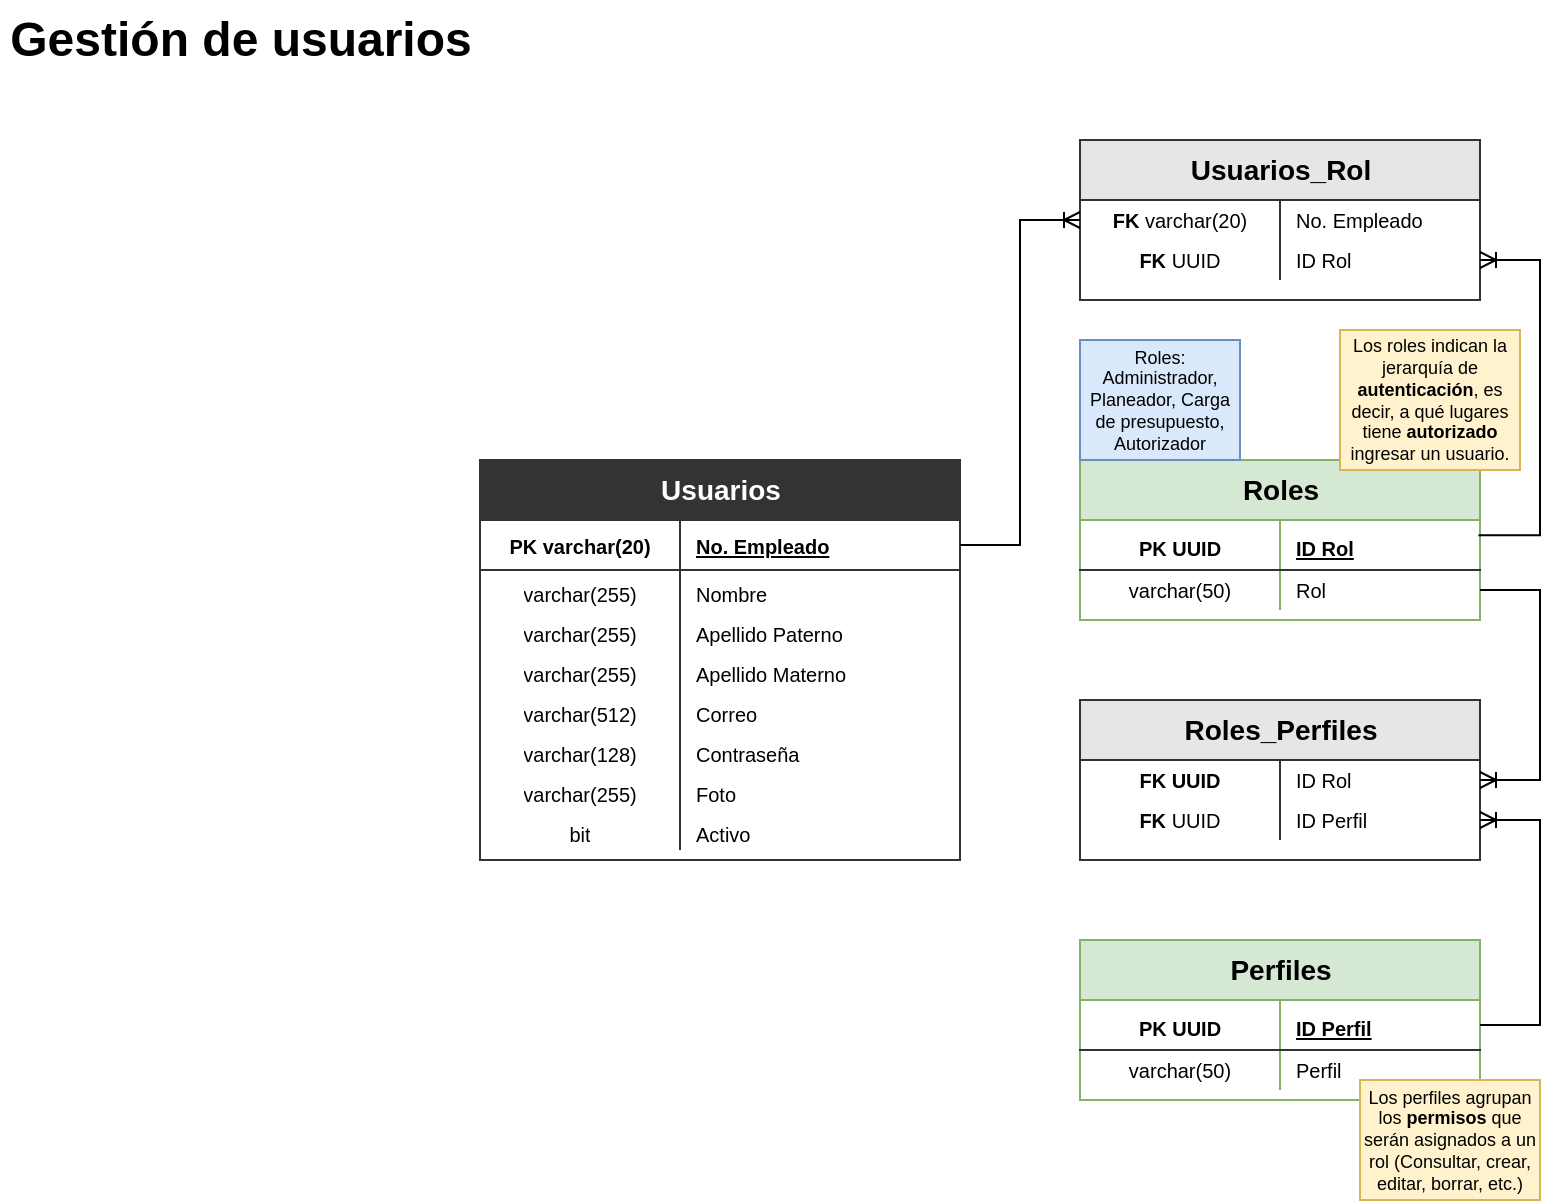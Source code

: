 <mxfile version="17.4.2" type="github">
  <diagram id="C5RBs43oDa-KdzZeNtuy" name="Gestión de usuarios">
    <mxGraphModel dx="981" dy="526" grid="1" gridSize="10" guides="1" tooltips="1" connect="1" arrows="1" fold="1" page="1" pageScale="1" pageWidth="827" pageHeight="1169" background="none" math="0" shadow="0">
      <root>
        <mxCell id="WIyWlLk6GJQsqaUBKTNV-0" />
        <mxCell id="WIyWlLk6GJQsqaUBKTNV-1" parent="WIyWlLk6GJQsqaUBKTNV-0" />
        <mxCell id="nik7G5Et6VOTFQyGORWH-28" value="Usuarios" style="shape=table;startSize=30;container=1;collapsible=1;childLayout=tableLayout;fixedRows=1;rowLines=0;fontStyle=1;align=center;resizeLast=1;labelBackgroundColor=#333333;labelBorderColor=#333333;fontSize=14;fillColor=#333333;html=1;strokeColor=#333333;fontColor=#ffffff;" parent="WIyWlLk6GJQsqaUBKTNV-1" vertex="1">
          <mxGeometry x="280" y="240" width="240" height="200" as="geometry">
            <mxRectangle x="296" y="240" width="90" height="30" as="alternateBounds" />
          </mxGeometry>
        </mxCell>
        <mxCell id="nik7G5Et6VOTFQyGORWH-217" value="" style="shape=tableRow;horizontal=0;startSize=0;swimlaneHead=0;swimlaneBody=0;fillColor=none;collapsible=0;dropTarget=0;points=[[0,0.5],[1,0.5]];portConstraint=eastwest;top=0;left=0;right=0;bottom=1;labelBackgroundColor=none;labelBorderColor=none;fontSize=12;fontColor=#000000;strokeColor=#333333;html=1;" parent="nik7G5Et6VOTFQyGORWH-28" vertex="1">
          <mxGeometry y="30" width="240" height="25" as="geometry" />
        </mxCell>
        <mxCell id="nik7G5Et6VOTFQyGORWH-218" value="&lt;font style=&quot;font-size: 10px&quot;&gt;PK varchar(20)&lt;/font&gt;" style="shape=partialRectangle;connectable=0;fillColor=none;top=0;left=0;bottom=0;right=0;fontStyle=1;overflow=hidden;labelBackgroundColor=none;labelBorderColor=none;fontSize=12;fontColor=#000000;strokeColor=#333333;html=1;" parent="nik7G5Et6VOTFQyGORWH-217" vertex="1">
          <mxGeometry width="100" height="25" as="geometry">
            <mxRectangle width="100" height="25" as="alternateBounds" />
          </mxGeometry>
        </mxCell>
        <mxCell id="nik7G5Et6VOTFQyGORWH-219" value="&lt;font style=&quot;font-size: 10px&quot;&gt;No. Empleado&lt;/font&gt;" style="shape=partialRectangle;connectable=0;fillColor=none;top=0;left=0;bottom=0;right=0;align=left;spacingLeft=6;fontStyle=5;overflow=hidden;labelBackgroundColor=none;labelBorderColor=none;fontSize=12;fontColor=#000000;strokeColor=#333333;html=1;" parent="nik7G5Et6VOTFQyGORWH-217" vertex="1">
          <mxGeometry x="100" width="140" height="25" as="geometry">
            <mxRectangle width="140" height="25" as="alternateBounds" />
          </mxGeometry>
        </mxCell>
        <mxCell id="nik7G5Et6VOTFQyGORWH-35" value="" style="shape=tableRow;horizontal=0;startSize=0;swimlaneHead=0;swimlaneBody=0;fillColor=none;collapsible=0;dropTarget=0;points=[[0,0.5],[1,0.5]];portConstraint=eastwest;top=0;left=0;right=0;bottom=0;labelBackgroundColor=#FFFFFF;labelBorderColor=none;fontSize=14;fontColor=#000000;html=1;" parent="nik7G5Et6VOTFQyGORWH-28" vertex="1">
          <mxGeometry y="55" width="240" height="20" as="geometry" />
        </mxCell>
        <mxCell id="nik7G5Et6VOTFQyGORWH-36" value="&lt;font style=&quot;font-size: 10px&quot;&gt;varchar(255)&lt;/font&gt;" style="shape=partialRectangle;connectable=0;fillColor=none;top=0;left=0;bottom=0;right=0;editable=1;overflow=hidden;labelBackgroundColor=#FFFFFF;labelBorderColor=none;fontSize=14;fontColor=#000000;html=1;" parent="nik7G5Et6VOTFQyGORWH-35" vertex="1">
          <mxGeometry width="100" height="20" as="geometry">
            <mxRectangle width="100" height="20" as="alternateBounds" />
          </mxGeometry>
        </mxCell>
        <mxCell id="nik7G5Et6VOTFQyGORWH-37" value="&lt;font style=&quot;font-size: 10px&quot;&gt;Nombre&lt;/font&gt;" style="shape=partialRectangle;connectable=0;fillColor=none;top=0;left=0;bottom=0;right=0;align=left;spacingLeft=6;overflow=hidden;labelBackgroundColor=#FFFFFF;labelBorderColor=none;fontSize=14;fontColor=#000000;html=1;" parent="nik7G5Et6VOTFQyGORWH-35" vertex="1">
          <mxGeometry x="100" width="140" height="20" as="geometry">
            <mxRectangle width="140" height="20" as="alternateBounds" />
          </mxGeometry>
        </mxCell>
        <mxCell id="nik7G5Et6VOTFQyGORWH-38" value="" style="shape=tableRow;horizontal=0;startSize=0;swimlaneHead=0;swimlaneBody=0;fillColor=none;collapsible=0;dropTarget=0;points=[[0,0.5],[1,0.5]];portConstraint=eastwest;top=0;left=0;right=0;bottom=0;labelBackgroundColor=#FFFFFF;labelBorderColor=none;fontSize=14;fontColor=#000000;html=1;" parent="nik7G5Et6VOTFQyGORWH-28" vertex="1">
          <mxGeometry y="75" width="240" height="20" as="geometry" />
        </mxCell>
        <mxCell id="nik7G5Et6VOTFQyGORWH-39" value="&lt;font style=&quot;font-size: 10px&quot;&gt;varchar(255)&lt;/font&gt;" style="shape=partialRectangle;connectable=0;fillColor=none;top=0;left=0;bottom=0;right=0;editable=1;overflow=hidden;labelBackgroundColor=#FFFFFF;labelBorderColor=none;fontSize=14;fontColor=#000000;html=1;" parent="nik7G5Et6VOTFQyGORWH-38" vertex="1">
          <mxGeometry width="100" height="20" as="geometry">
            <mxRectangle width="100" height="20" as="alternateBounds" />
          </mxGeometry>
        </mxCell>
        <mxCell id="nik7G5Et6VOTFQyGORWH-40" value="&lt;font style=&quot;font-size: 10px&quot;&gt;Apellido Paterno&lt;/font&gt;" style="shape=partialRectangle;connectable=0;fillColor=none;top=0;left=0;bottom=0;right=0;align=left;spacingLeft=6;overflow=hidden;labelBackgroundColor=#FFFFFF;labelBorderColor=none;fontSize=14;fontColor=#000000;html=1;" parent="nik7G5Et6VOTFQyGORWH-38" vertex="1">
          <mxGeometry x="100" width="140" height="20" as="geometry">
            <mxRectangle width="140" height="20" as="alternateBounds" />
          </mxGeometry>
        </mxCell>
        <mxCell id="nik7G5Et6VOTFQyGORWH-85" value="" style="shape=tableRow;horizontal=0;startSize=0;swimlaneHead=0;swimlaneBody=0;fillColor=none;collapsible=0;dropTarget=0;points=[[0,0.5],[1,0.5]];portConstraint=eastwest;top=0;left=0;right=0;bottom=0;labelBackgroundColor=#FFFFFF;labelBorderColor=none;fontSize=14;fontColor=#000000;html=1;" parent="nik7G5Et6VOTFQyGORWH-28" vertex="1">
          <mxGeometry y="95" width="240" height="20" as="geometry" />
        </mxCell>
        <mxCell id="nik7G5Et6VOTFQyGORWH-86" value="&lt;font style=&quot;font-size: 10px&quot;&gt;varchar(255)&lt;/font&gt;" style="shape=partialRectangle;connectable=0;fillColor=none;top=0;left=0;bottom=0;right=0;editable=1;overflow=hidden;labelBackgroundColor=#FFFFFF;labelBorderColor=none;fontSize=14;fontColor=#000000;html=1;" parent="nik7G5Et6VOTFQyGORWH-85" vertex="1">
          <mxGeometry width="100" height="20" as="geometry">
            <mxRectangle width="100" height="20" as="alternateBounds" />
          </mxGeometry>
        </mxCell>
        <mxCell id="nik7G5Et6VOTFQyGORWH-87" value="&lt;font style=&quot;font-size: 10px&quot;&gt;Apellido Materno&lt;/font&gt;" style="shape=partialRectangle;connectable=0;fillColor=none;top=0;left=0;bottom=0;right=0;align=left;spacingLeft=6;overflow=hidden;labelBackgroundColor=#FFFFFF;labelBorderColor=none;fontSize=14;fontColor=#000000;html=1;" parent="nik7G5Et6VOTFQyGORWH-85" vertex="1">
          <mxGeometry x="100" width="140" height="20" as="geometry">
            <mxRectangle width="140" height="20" as="alternateBounds" />
          </mxGeometry>
        </mxCell>
        <mxCell id="nik7G5Et6VOTFQyGORWH-88" value="" style="shape=tableRow;horizontal=0;startSize=0;swimlaneHead=0;swimlaneBody=0;fillColor=none;collapsible=0;dropTarget=0;points=[[0,0.5],[1,0.5]];portConstraint=eastwest;top=0;left=0;right=0;bottom=0;labelBackgroundColor=#FFFFFF;labelBorderColor=none;fontSize=14;fontColor=#000000;html=1;" parent="nik7G5Et6VOTFQyGORWH-28" vertex="1">
          <mxGeometry y="115" width="240" height="20" as="geometry" />
        </mxCell>
        <mxCell id="nik7G5Et6VOTFQyGORWH-89" value="&lt;font style=&quot;font-size: 10px&quot;&gt;varchar(512)&lt;/font&gt;" style="shape=partialRectangle;connectable=0;fillColor=none;top=0;left=0;bottom=0;right=0;editable=1;overflow=hidden;labelBackgroundColor=#FFFFFF;labelBorderColor=none;fontSize=14;fontColor=#000000;html=1;" parent="nik7G5Et6VOTFQyGORWH-88" vertex="1">
          <mxGeometry width="100" height="20" as="geometry">
            <mxRectangle width="100" height="20" as="alternateBounds" />
          </mxGeometry>
        </mxCell>
        <mxCell id="nik7G5Et6VOTFQyGORWH-90" value="&lt;font style=&quot;font-size: 10px&quot;&gt;Correo&lt;/font&gt;" style="shape=partialRectangle;connectable=0;fillColor=none;top=0;left=0;bottom=0;right=0;align=left;spacingLeft=6;overflow=hidden;labelBackgroundColor=#FFFFFF;labelBorderColor=none;fontSize=14;fontColor=#000000;html=1;" parent="nik7G5Et6VOTFQyGORWH-88" vertex="1">
          <mxGeometry x="100" width="140" height="20" as="geometry">
            <mxRectangle width="140" height="20" as="alternateBounds" />
          </mxGeometry>
        </mxCell>
        <mxCell id="nik7G5Et6VOTFQyGORWH-91" value="" style="shape=tableRow;horizontal=0;startSize=0;swimlaneHead=0;swimlaneBody=0;fillColor=none;collapsible=0;dropTarget=0;points=[[0,0.5],[1,0.5]];portConstraint=eastwest;top=0;left=0;right=0;bottom=0;labelBackgroundColor=#FFFFFF;labelBorderColor=none;fontSize=14;fontColor=#000000;html=1;" parent="nik7G5Et6VOTFQyGORWH-28" vertex="1">
          <mxGeometry y="135" width="240" height="20" as="geometry" />
        </mxCell>
        <mxCell id="nik7G5Et6VOTFQyGORWH-92" value="&lt;font style=&quot;font-size: 10px&quot;&gt;varchar(128)&lt;/font&gt;" style="shape=partialRectangle;connectable=0;fillColor=none;top=0;left=0;bottom=0;right=0;editable=1;overflow=hidden;labelBackgroundColor=#FFFFFF;labelBorderColor=none;fontSize=14;fontColor=#000000;html=1;" parent="nik7G5Et6VOTFQyGORWH-91" vertex="1">
          <mxGeometry width="100" height="20" as="geometry">
            <mxRectangle width="100" height="20" as="alternateBounds" />
          </mxGeometry>
        </mxCell>
        <mxCell id="nik7G5Et6VOTFQyGORWH-93" value="&lt;font style=&quot;font-size: 10px&quot;&gt;Contraseña&lt;/font&gt;" style="shape=partialRectangle;connectable=0;fillColor=none;top=0;left=0;bottom=0;right=0;align=left;spacingLeft=6;overflow=hidden;labelBackgroundColor=#FFFFFF;labelBorderColor=none;fontSize=14;fontColor=#000000;html=1;" parent="nik7G5Et6VOTFQyGORWH-91" vertex="1">
          <mxGeometry x="100" width="140" height="20" as="geometry">
            <mxRectangle width="140" height="20" as="alternateBounds" />
          </mxGeometry>
        </mxCell>
        <mxCell id="nik7G5Et6VOTFQyGORWH-94" value="" style="shape=tableRow;horizontal=0;startSize=0;swimlaneHead=0;swimlaneBody=0;fillColor=none;collapsible=0;dropTarget=0;points=[[0,0.5],[1,0.5]];portConstraint=eastwest;top=0;left=0;right=0;bottom=0;labelBackgroundColor=#FFFFFF;labelBorderColor=none;fontSize=14;fontColor=#000000;html=1;" parent="nik7G5Et6VOTFQyGORWH-28" vertex="1">
          <mxGeometry y="155" width="240" height="20" as="geometry" />
        </mxCell>
        <mxCell id="nik7G5Et6VOTFQyGORWH-95" value="&lt;font style=&quot;font-size: 10px&quot;&gt;varchar(255)&lt;/font&gt;" style="shape=partialRectangle;connectable=0;fillColor=none;top=0;left=0;bottom=0;right=0;editable=1;overflow=hidden;labelBackgroundColor=#FFFFFF;labelBorderColor=none;fontSize=14;fontColor=#000000;html=1;" parent="nik7G5Et6VOTFQyGORWH-94" vertex="1">
          <mxGeometry width="100" height="20" as="geometry">
            <mxRectangle width="100" height="20" as="alternateBounds" />
          </mxGeometry>
        </mxCell>
        <mxCell id="nik7G5Et6VOTFQyGORWH-96" value="&lt;font style=&quot;font-size: 10px&quot;&gt;Foto&lt;/font&gt;" style="shape=partialRectangle;connectable=0;fillColor=none;top=0;left=0;bottom=0;right=0;align=left;spacingLeft=6;overflow=hidden;labelBackgroundColor=#FFFFFF;labelBorderColor=none;fontSize=14;fontColor=#000000;html=1;" parent="nik7G5Et6VOTFQyGORWH-94" vertex="1">
          <mxGeometry x="100" width="140" height="20" as="geometry">
            <mxRectangle width="140" height="20" as="alternateBounds" />
          </mxGeometry>
        </mxCell>
        <mxCell id="nik7G5Et6VOTFQyGORWH-97" value="" style="shape=tableRow;horizontal=0;startSize=0;swimlaneHead=0;swimlaneBody=0;fillColor=none;collapsible=0;dropTarget=0;points=[[0,0.5],[1,0.5]];portConstraint=eastwest;top=0;left=0;right=0;bottom=0;labelBackgroundColor=#FFFFFF;labelBorderColor=none;fontSize=14;fontColor=#000000;html=1;" parent="nik7G5Et6VOTFQyGORWH-28" vertex="1">
          <mxGeometry y="175" width="240" height="20" as="geometry" />
        </mxCell>
        <mxCell id="nik7G5Et6VOTFQyGORWH-98" value="&lt;font style=&quot;font-size: 10px&quot;&gt;bit&lt;/font&gt;" style="shape=partialRectangle;connectable=0;fillColor=none;top=0;left=0;bottom=0;right=0;editable=1;overflow=hidden;labelBackgroundColor=#FFFFFF;labelBorderColor=none;fontSize=14;fontColor=#000000;html=1;" parent="nik7G5Et6VOTFQyGORWH-97" vertex="1">
          <mxGeometry width="100" height="20" as="geometry">
            <mxRectangle width="100" height="20" as="alternateBounds" />
          </mxGeometry>
        </mxCell>
        <mxCell id="nik7G5Et6VOTFQyGORWH-99" value="&lt;font style=&quot;font-size: 10px&quot;&gt;Activo&lt;/font&gt;" style="shape=partialRectangle;connectable=0;fillColor=none;top=0;left=0;bottom=0;right=0;align=left;spacingLeft=6;overflow=hidden;labelBackgroundColor=#FFFFFF;labelBorderColor=none;fontSize=14;fontColor=#000000;html=1;" parent="nik7G5Et6VOTFQyGORWH-97" vertex="1">
          <mxGeometry x="100" width="140" height="20" as="geometry">
            <mxRectangle width="140" height="20" as="alternateBounds" />
          </mxGeometry>
        </mxCell>
        <mxCell id="nik7G5Et6VOTFQyGORWH-188" value="&lt;font style=&quot;font-size: 14px&quot;&gt;Usuarios_Rol&lt;/font&gt;" style="shape=table;startSize=30;container=1;collapsible=1;childLayout=tableLayout;fixedRows=1;rowLines=0;fontStyle=1;align=center;resizeLast=1;labelBackgroundColor=none;labelBorderColor=none;fontSize=12;fontColor=#000000;strokeColor=#333333;fillColor=#E6E6E6;gradientColor=none;html=1;" parent="WIyWlLk6GJQsqaUBKTNV-1" vertex="1">
          <mxGeometry x="580" y="80" width="200" height="80" as="geometry" />
        </mxCell>
        <mxCell id="nik7G5Et6VOTFQyGORWH-192" value="" style="shape=tableRow;horizontal=0;startSize=0;swimlaneHead=0;swimlaneBody=0;fillColor=none;collapsible=0;dropTarget=0;points=[[0,0.5],[1,0.5]];portConstraint=eastwest;top=0;left=0;right=0;bottom=0;labelBackgroundColor=none;labelBorderColor=#333333;fontSize=12;fontColor=#000000;strokeColor=#333333;html=1;" parent="nik7G5Et6VOTFQyGORWH-188" vertex="1">
          <mxGeometry y="30" width="200" height="20" as="geometry" />
        </mxCell>
        <mxCell id="nik7G5Et6VOTFQyGORWH-193" value="&lt;font style=&quot;font-size: 10px&quot;&gt;&lt;b&gt;FK &lt;/b&gt;varchar(20)&lt;/font&gt;" style="shape=partialRectangle;connectable=0;fillColor=none;top=0;left=0;bottom=0;right=0;editable=1;overflow=hidden;labelBackgroundColor=none;labelBorderColor=none;fontSize=12;fontColor=#000000;strokeColor=#333333;html=1;" parent="nik7G5Et6VOTFQyGORWH-192" vertex="1">
          <mxGeometry width="100" height="20" as="geometry">
            <mxRectangle width="100" height="20" as="alternateBounds" />
          </mxGeometry>
        </mxCell>
        <mxCell id="nik7G5Et6VOTFQyGORWH-194" value="&lt;font style=&quot;font-size: 10px&quot;&gt;No. Empleado&lt;/font&gt;" style="shape=partialRectangle;connectable=0;fillColor=none;top=0;left=0;bottom=0;right=0;align=left;spacingLeft=6;overflow=hidden;labelBackgroundColor=none;labelBorderColor=none;fontSize=12;fontColor=#000000;strokeColor=#333333;html=1;" parent="nik7G5Et6VOTFQyGORWH-192" vertex="1">
          <mxGeometry x="100" width="100" height="20" as="geometry">
            <mxRectangle width="100" height="20" as="alternateBounds" />
          </mxGeometry>
        </mxCell>
        <mxCell id="nik7G5Et6VOTFQyGORWH-201" value="" style="shape=tableRow;horizontal=0;startSize=0;swimlaneHead=0;swimlaneBody=0;fillColor=none;collapsible=0;dropTarget=0;points=[[0,0.5],[1,0.5]];portConstraint=eastwest;top=0;left=0;right=0;bottom=0;labelBackgroundColor=none;labelBorderColor=#333333;fontSize=12;fontColor=#000000;strokeColor=#333333;html=1;" parent="nik7G5Et6VOTFQyGORWH-188" vertex="1">
          <mxGeometry y="50" width="200" height="20" as="geometry" />
        </mxCell>
        <mxCell id="nik7G5Et6VOTFQyGORWH-202" value="&lt;font style=&quot;font-size: 10px&quot;&gt;&lt;b&gt;FK&lt;/b&gt;&amp;nbsp;UUID&lt;/font&gt;" style="shape=partialRectangle;connectable=0;fillColor=none;top=0;left=0;bottom=0;right=0;editable=1;overflow=hidden;labelBackgroundColor=none;labelBorderColor=none;fontSize=12;fontColor=#000000;strokeColor=#333333;html=1;" parent="nik7G5Et6VOTFQyGORWH-201" vertex="1">
          <mxGeometry width="100" height="20" as="geometry">
            <mxRectangle width="100" height="20" as="alternateBounds" />
          </mxGeometry>
        </mxCell>
        <mxCell id="nik7G5Et6VOTFQyGORWH-203" value="&lt;font style=&quot;font-size: 10px&quot;&gt;ID Rol&lt;/font&gt;" style="shape=partialRectangle;connectable=0;fillColor=none;top=0;left=0;bottom=0;right=0;align=left;spacingLeft=6;overflow=hidden;labelBackgroundColor=none;labelBorderColor=none;fontSize=12;fontColor=#000000;strokeColor=#333333;html=1;" parent="nik7G5Et6VOTFQyGORWH-201" vertex="1">
          <mxGeometry x="100" width="100" height="20" as="geometry">
            <mxRectangle width="100" height="20" as="alternateBounds" />
          </mxGeometry>
        </mxCell>
        <mxCell id="nik7G5Et6VOTFQyGORWH-207" value="&lt;font style=&quot;font-size: 14px&quot;&gt;Roles&lt;/font&gt;" style="shape=table;startSize=30;container=1;collapsible=1;childLayout=tableLayout;fixedRows=1;rowLines=0;fontStyle=1;align=center;resizeLast=1;labelBackgroundColor=none;labelBorderColor=none;fontSize=12;strokeColor=#82b366;fillColor=#d5e8d4;html=1;" parent="WIyWlLk6GJQsqaUBKTNV-1" vertex="1">
          <mxGeometry x="580" y="240" width="200" height="80" as="geometry" />
        </mxCell>
        <mxCell id="nik7G5Et6VOTFQyGORWH-214" value="" style="shape=tableRow;horizontal=0;startSize=0;swimlaneHead=0;swimlaneBody=0;fillColor=none;collapsible=0;dropTarget=0;points=[[0,0.5],[1,0.5]];portConstraint=eastwest;top=0;left=0;right=0;bottom=1;labelBackgroundColor=none;labelBorderColor=none;fontSize=14;fontColor=#000000;strokeColor=#333333;html=1;" parent="nik7G5Et6VOTFQyGORWH-207" vertex="1">
          <mxGeometry y="30" width="200" height="25" as="geometry" />
        </mxCell>
        <mxCell id="nik7G5Et6VOTFQyGORWH-215" value="&lt;font style=&quot;font-size: 10px&quot;&gt;PK UUID&lt;/font&gt;" style="shape=partialRectangle;connectable=0;fillColor=none;top=0;left=0;bottom=0;right=0;fontStyle=1;overflow=hidden;labelBackgroundColor=none;labelBorderColor=none;fontSize=14;fontColor=#000000;strokeColor=#333333;html=1;" parent="nik7G5Et6VOTFQyGORWH-214" vertex="1">
          <mxGeometry width="100" height="25" as="geometry">
            <mxRectangle width="100" height="25" as="alternateBounds" />
          </mxGeometry>
        </mxCell>
        <mxCell id="nik7G5Et6VOTFQyGORWH-216" value="&lt;font style=&quot;font-size: 10px&quot;&gt;ID Rol&lt;/font&gt;" style="shape=partialRectangle;connectable=0;fillColor=none;top=0;left=0;bottom=0;right=0;align=left;spacingLeft=6;fontStyle=5;overflow=hidden;labelBackgroundColor=none;labelBorderColor=none;fontSize=14;fontColor=#000000;strokeColor=#333333;html=1;" parent="nik7G5Et6VOTFQyGORWH-214" vertex="1">
          <mxGeometry x="100" width="100" height="25" as="geometry">
            <mxRectangle width="100" height="25" as="alternateBounds" />
          </mxGeometry>
        </mxCell>
        <mxCell id="nik7G5Et6VOTFQyGORWH-208" value="" style="shape=tableRow;horizontal=0;startSize=0;swimlaneHead=0;swimlaneBody=0;fillColor=none;collapsible=0;dropTarget=0;points=[[0,0.5],[1,0.5]];portConstraint=eastwest;top=0;left=0;right=0;bottom=0;labelBackgroundColor=none;labelBorderColor=#333333;fontSize=12;fontColor=#000000;strokeColor=#333333;html=1;" parent="nik7G5Et6VOTFQyGORWH-207" vertex="1">
          <mxGeometry y="55" width="200" height="20" as="geometry" />
        </mxCell>
        <mxCell id="nik7G5Et6VOTFQyGORWH-209" value="&lt;font style=&quot;font-size: 10px&quot;&gt;varchar(50)&lt;/font&gt;" style="shape=partialRectangle;connectable=0;fillColor=none;top=0;left=0;bottom=0;right=0;editable=1;overflow=hidden;labelBackgroundColor=none;labelBorderColor=none;fontSize=12;fontColor=#000000;strokeColor=#333333;html=1;" parent="nik7G5Et6VOTFQyGORWH-208" vertex="1">
          <mxGeometry width="100" height="20" as="geometry">
            <mxRectangle width="100" height="20" as="alternateBounds" />
          </mxGeometry>
        </mxCell>
        <mxCell id="nik7G5Et6VOTFQyGORWH-210" value="&lt;font style=&quot;font-size: 10px&quot;&gt;Rol&lt;/font&gt;" style="shape=partialRectangle;connectable=0;fillColor=none;top=0;left=0;bottom=0;right=0;align=left;spacingLeft=6;overflow=hidden;labelBackgroundColor=none;labelBorderColor=none;fontSize=12;fontColor=#000000;strokeColor=#333333;html=1;" parent="nik7G5Et6VOTFQyGORWH-208" vertex="1">
          <mxGeometry x="100" width="100" height="20" as="geometry">
            <mxRectangle width="100" height="20" as="alternateBounds" />
          </mxGeometry>
        </mxCell>
        <mxCell id="nik7G5Et6VOTFQyGORWH-220" value="" style="edgeStyle=entityRelationEdgeStyle;fontSize=12;html=1;endArrow=ERoneToMany;rounded=0;fontColor=#000000;exitX=1;exitY=0.5;exitDx=0;exitDy=0;entryX=0;entryY=0.5;entryDx=0;entryDy=0;" parent="WIyWlLk6GJQsqaUBKTNV-1" source="nik7G5Et6VOTFQyGORWH-217" target="nik7G5Et6VOTFQyGORWH-192" edge="1">
          <mxGeometry width="100" height="100" relative="1" as="geometry">
            <mxPoint x="460" y="220" as="sourcePoint" />
            <mxPoint x="560" y="120" as="targetPoint" />
          </mxGeometry>
        </mxCell>
        <mxCell id="nik7G5Et6VOTFQyGORWH-224" value="" style="edgeStyle=entityRelationEdgeStyle;fontSize=12;html=1;endArrow=ERoneToMany;rounded=0;fontColor=#000000;exitX=0.996;exitY=0.306;exitDx=0;exitDy=0;exitPerimeter=0;" parent="WIyWlLk6GJQsqaUBKTNV-1" source="nik7G5Et6VOTFQyGORWH-214" target="nik7G5Et6VOTFQyGORWH-201" edge="1">
          <mxGeometry width="100" height="100" relative="1" as="geometry">
            <mxPoint x="420" y="340" as="sourcePoint" />
            <mxPoint x="800" y="180" as="targetPoint" />
          </mxGeometry>
        </mxCell>
        <mxCell id="nik7G5Et6VOTFQyGORWH-225" value="&lt;font style=&quot;font-size: 14px&quot;&gt;Roles_Perfiles&lt;/font&gt;" style="shape=table;startSize=30;container=1;collapsible=1;childLayout=tableLayout;fixedRows=1;rowLines=0;fontStyle=1;align=center;resizeLast=1;labelBackgroundColor=none;labelBorderColor=none;fontSize=12;fontColor=#000000;strokeColor=#333333;fillColor=#E6E6E6;gradientColor=none;html=1;" parent="WIyWlLk6GJQsqaUBKTNV-1" vertex="1">
          <mxGeometry x="580" y="360" width="200" height="80" as="geometry" />
        </mxCell>
        <mxCell id="nik7G5Et6VOTFQyGORWH-226" value="" style="shape=tableRow;horizontal=0;startSize=0;swimlaneHead=0;swimlaneBody=0;fillColor=none;collapsible=0;dropTarget=0;points=[[0,0.5],[1,0.5]];portConstraint=eastwest;top=0;left=0;right=0;bottom=0;labelBackgroundColor=none;labelBorderColor=#333333;fontSize=12;fontColor=#000000;strokeColor=#333333;html=1;" parent="nik7G5Et6VOTFQyGORWH-225" vertex="1">
          <mxGeometry y="30" width="200" height="20" as="geometry" />
        </mxCell>
        <mxCell id="nik7G5Et6VOTFQyGORWH-227" value="&lt;b&gt;&lt;font style=&quot;font-size: 10px&quot;&gt;FK UUID&lt;/font&gt;&lt;/b&gt;" style="shape=partialRectangle;connectable=0;fillColor=none;top=0;left=0;bottom=0;right=0;editable=1;overflow=hidden;labelBackgroundColor=none;labelBorderColor=none;fontSize=12;fontColor=#000000;strokeColor=#333333;html=1;" parent="nik7G5Et6VOTFQyGORWH-226" vertex="1">
          <mxGeometry width="100" height="20" as="geometry">
            <mxRectangle width="100" height="20" as="alternateBounds" />
          </mxGeometry>
        </mxCell>
        <mxCell id="nik7G5Et6VOTFQyGORWH-228" value="&lt;font style=&quot;font-size: 10px&quot;&gt;ID Rol&lt;/font&gt;" style="shape=partialRectangle;connectable=0;fillColor=none;top=0;left=0;bottom=0;right=0;align=left;spacingLeft=6;overflow=hidden;labelBackgroundColor=none;labelBorderColor=none;fontSize=12;fontColor=#000000;strokeColor=#333333;html=1;" parent="nik7G5Et6VOTFQyGORWH-226" vertex="1">
          <mxGeometry x="100" width="100" height="20" as="geometry">
            <mxRectangle width="100" height="20" as="alternateBounds" />
          </mxGeometry>
        </mxCell>
        <mxCell id="nik7G5Et6VOTFQyGORWH-229" value="" style="shape=tableRow;horizontal=0;startSize=0;swimlaneHead=0;swimlaneBody=0;fillColor=none;collapsible=0;dropTarget=0;points=[[0,0.5],[1,0.5]];portConstraint=eastwest;top=0;left=0;right=0;bottom=0;labelBackgroundColor=none;labelBorderColor=#333333;fontSize=12;fontColor=#000000;strokeColor=#333333;html=1;" parent="nik7G5Et6VOTFQyGORWH-225" vertex="1">
          <mxGeometry y="50" width="200" height="20" as="geometry" />
        </mxCell>
        <mxCell id="nik7G5Et6VOTFQyGORWH-230" value="&lt;font style=&quot;font-size: 10px&quot;&gt;&lt;b&gt;FK&lt;/b&gt;&amp;nbsp;UUID&lt;/font&gt;" style="shape=partialRectangle;connectable=0;fillColor=none;top=0;left=0;bottom=0;right=0;editable=1;overflow=hidden;labelBackgroundColor=none;labelBorderColor=none;fontSize=12;fontColor=#000000;strokeColor=#333333;html=1;" parent="nik7G5Et6VOTFQyGORWH-229" vertex="1">
          <mxGeometry width="100" height="20" as="geometry">
            <mxRectangle width="100" height="20" as="alternateBounds" />
          </mxGeometry>
        </mxCell>
        <mxCell id="nik7G5Et6VOTFQyGORWH-231" value="&lt;font style=&quot;font-size: 10px&quot;&gt;ID Perfil&lt;/font&gt;" style="shape=partialRectangle;connectable=0;fillColor=none;top=0;left=0;bottom=0;right=0;align=left;spacingLeft=6;overflow=hidden;labelBackgroundColor=none;labelBorderColor=none;fontSize=12;fontColor=#000000;strokeColor=#333333;html=1;" parent="nik7G5Et6VOTFQyGORWH-229" vertex="1">
          <mxGeometry x="100" width="100" height="20" as="geometry">
            <mxRectangle width="100" height="20" as="alternateBounds" />
          </mxGeometry>
        </mxCell>
        <mxCell id="1BvZdLGbCZJ1fTj5zTGr-2" value="" style="edgeStyle=entityRelationEdgeStyle;fontSize=12;html=1;endArrow=ERoneToMany;rounded=0;exitX=1;exitY=0.5;exitDx=0;exitDy=0;entryX=1;entryY=0.5;entryDx=0;entryDy=0;" edge="1" parent="WIyWlLk6GJQsqaUBKTNV-1" source="nik7G5Et6VOTFQyGORWH-208" target="nik7G5Et6VOTFQyGORWH-226">
          <mxGeometry width="100" height="100" relative="1" as="geometry">
            <mxPoint x="640" y="640" as="sourcePoint" />
            <mxPoint x="740" y="540" as="targetPoint" />
          </mxGeometry>
        </mxCell>
        <mxCell id="1BvZdLGbCZJ1fTj5zTGr-3" value="&lt;font style=&quot;font-size: 14px&quot;&gt;Perfiles&lt;/font&gt;" style="shape=table;startSize=30;container=1;collapsible=1;childLayout=tableLayout;fixedRows=1;rowLines=0;fontStyle=1;align=center;resizeLast=1;labelBackgroundColor=none;labelBorderColor=none;fontSize=12;strokeColor=#82b366;fillColor=#d5e8d4;html=1;" vertex="1" parent="WIyWlLk6GJQsqaUBKTNV-1">
          <mxGeometry x="580" y="480" width="200" height="80" as="geometry" />
        </mxCell>
        <mxCell id="1BvZdLGbCZJ1fTj5zTGr-4" value="" style="shape=tableRow;horizontal=0;startSize=0;swimlaneHead=0;swimlaneBody=0;fillColor=none;collapsible=0;dropTarget=0;points=[[0,0.5],[1,0.5]];portConstraint=eastwest;top=0;left=0;right=0;bottom=1;labelBackgroundColor=none;labelBorderColor=none;fontSize=14;fontColor=#000000;strokeColor=#333333;html=1;" vertex="1" parent="1BvZdLGbCZJ1fTj5zTGr-3">
          <mxGeometry y="30" width="200" height="25" as="geometry" />
        </mxCell>
        <mxCell id="1BvZdLGbCZJ1fTj5zTGr-5" value="&lt;font style=&quot;font-size: 10px&quot;&gt;PK UUID&lt;/font&gt;" style="shape=partialRectangle;connectable=0;fillColor=none;top=0;left=0;bottom=0;right=0;fontStyle=1;overflow=hidden;labelBackgroundColor=none;labelBorderColor=none;fontSize=14;fontColor=#000000;strokeColor=#333333;html=1;" vertex="1" parent="1BvZdLGbCZJ1fTj5zTGr-4">
          <mxGeometry width="100" height="25" as="geometry">
            <mxRectangle width="100" height="25" as="alternateBounds" />
          </mxGeometry>
        </mxCell>
        <mxCell id="1BvZdLGbCZJ1fTj5zTGr-6" value="&lt;font style=&quot;font-size: 10px&quot;&gt;ID Perfil&lt;/font&gt;" style="shape=partialRectangle;connectable=0;fillColor=none;top=0;left=0;bottom=0;right=0;align=left;spacingLeft=6;fontStyle=5;overflow=hidden;labelBackgroundColor=none;labelBorderColor=none;fontSize=14;fontColor=#000000;strokeColor=#333333;html=1;" vertex="1" parent="1BvZdLGbCZJ1fTj5zTGr-4">
          <mxGeometry x="100" width="100" height="25" as="geometry">
            <mxRectangle width="100" height="25" as="alternateBounds" />
          </mxGeometry>
        </mxCell>
        <mxCell id="1BvZdLGbCZJ1fTj5zTGr-7" value="" style="shape=tableRow;horizontal=0;startSize=0;swimlaneHead=0;swimlaneBody=0;fillColor=none;collapsible=0;dropTarget=0;points=[[0,0.5],[1,0.5]];portConstraint=eastwest;top=0;left=0;right=0;bottom=0;labelBackgroundColor=none;labelBorderColor=#333333;fontSize=12;fontColor=#000000;strokeColor=#333333;html=1;" vertex="1" parent="1BvZdLGbCZJ1fTj5zTGr-3">
          <mxGeometry y="55" width="200" height="20" as="geometry" />
        </mxCell>
        <mxCell id="1BvZdLGbCZJ1fTj5zTGr-8" value="&lt;font style=&quot;font-size: 10px&quot;&gt;varchar(50)&lt;/font&gt;" style="shape=partialRectangle;connectable=0;fillColor=none;top=0;left=0;bottom=0;right=0;editable=1;overflow=hidden;labelBackgroundColor=none;labelBorderColor=none;fontSize=12;fontColor=#000000;strokeColor=#333333;html=1;" vertex="1" parent="1BvZdLGbCZJ1fTj5zTGr-7">
          <mxGeometry width="100" height="20" as="geometry">
            <mxRectangle width="100" height="20" as="alternateBounds" />
          </mxGeometry>
        </mxCell>
        <mxCell id="1BvZdLGbCZJ1fTj5zTGr-9" value="&lt;font style=&quot;font-size: 10px&quot;&gt;Perfil&lt;br&gt;&lt;/font&gt;" style="shape=partialRectangle;connectable=0;fillColor=none;top=0;left=0;bottom=0;right=0;align=left;spacingLeft=6;overflow=hidden;labelBackgroundColor=none;labelBorderColor=none;fontSize=12;fontColor=#000000;strokeColor=#333333;html=1;" vertex="1" parent="1BvZdLGbCZJ1fTj5zTGr-7">
          <mxGeometry x="100" width="100" height="20" as="geometry">
            <mxRectangle width="100" height="20" as="alternateBounds" />
          </mxGeometry>
        </mxCell>
        <mxCell id="1BvZdLGbCZJ1fTj5zTGr-10" value="" style="edgeStyle=entityRelationEdgeStyle;fontSize=12;html=1;endArrow=ERoneToMany;rounded=0;" edge="1" parent="WIyWlLk6GJQsqaUBKTNV-1" source="1BvZdLGbCZJ1fTj5zTGr-4" target="nik7G5Et6VOTFQyGORWH-229">
          <mxGeometry width="100" height="100" relative="1" as="geometry">
            <mxPoint x="450" y="600" as="sourcePoint" />
            <mxPoint x="550" y="500" as="targetPoint" />
          </mxGeometry>
        </mxCell>
        <mxCell id="1BvZdLGbCZJ1fTj5zTGr-11" value="Gestión de usuarios" style="text;strokeColor=none;fillColor=none;html=1;fontSize=24;fontStyle=1;verticalAlign=middle;align=center;" vertex="1" parent="WIyWlLk6GJQsqaUBKTNV-1">
          <mxGeometry x="40" y="10" width="240" height="40" as="geometry" />
        </mxCell>
        <mxCell id="1BvZdLGbCZJ1fTj5zTGr-13" value="&lt;span data-lucid-type=&quot;application/vnd.lucid.text&quot; data-lucid-content=&quot;{&amp;#34;t&amp;#34;:&amp;#34;Los roles indican la jerarquía de autenticación, es decir, a qué lugares tiene autorizado ingresar un usuario.&amp;#34;,&amp;#34;m&amp;#34;:[]}&quot; style=&quot;line-height: 1&quot;&gt;Los roles indican la jerarquía de &lt;b&gt;autenticación&lt;/b&gt;, es decir, a qué lugares tiene &lt;b&gt;autorizado &lt;/b&gt;ingresar un usuario.&lt;/span&gt;" style="text;html=1;strokeColor=#d6b656;fillColor=#fff2cc;align=center;verticalAlign=middle;whiteSpace=wrap;overflow=hidden;fontSize=9;fontColor=#000000;" vertex="1" parent="WIyWlLk6GJQsqaUBKTNV-1">
          <mxGeometry x="710" y="175" width="90" height="70" as="geometry" />
        </mxCell>
        <mxCell id="1BvZdLGbCZJ1fTj5zTGr-14" value="&lt;span data-lucid-type=&quot;application/vnd.lucid.text&quot; data-lucid-content=&quot;{&amp;#34;t&amp;#34;:&amp;#34;Roles: Administrador, Planeador, Carga de presupuesto, Autorizador&amp;#34;,&amp;#34;m&amp;#34;:[]}&quot;&gt;Roles: Administrador, Planeador, Carga de presupuesto, Autorizador&lt;/span&gt;" style="text;html=1;strokeColor=#6c8ebf;fillColor=#dae8fc;align=center;verticalAlign=middle;whiteSpace=wrap;overflow=hidden;fontSize=9;" vertex="1" parent="WIyWlLk6GJQsqaUBKTNV-1">
          <mxGeometry x="580" y="180" width="80" height="60" as="geometry" />
        </mxCell>
        <mxCell id="1BvZdLGbCZJ1fTj5zTGr-15" value="&lt;span data-lucid-type=&quot;application/vnd.lucid.text&quot; data-lucid-content=&quot;{&amp;#34;t&amp;#34;:&amp;#34;Los perfiles agrupan los permisos que serán asignados a un rol (Consultar, crear, editar, borrar, etc.)&amp;#34;,&amp;#34;m&amp;#34;:[]}&quot;&gt;Los perfiles agrupan los &lt;b&gt;permisos &lt;/b&gt;que serán asignados a un rol (Consultar, crear, editar, borrar, etc.)&lt;/span&gt;" style="text;html=1;strokeColor=#d6b656;fillColor=#fff2cc;align=center;verticalAlign=middle;whiteSpace=wrap;overflow=hidden;fontSize=9;fontColor=#000000;" vertex="1" parent="WIyWlLk6GJQsqaUBKTNV-1">
          <mxGeometry x="720" y="550" width="90" height="60" as="geometry" />
        </mxCell>
      </root>
    </mxGraphModel>
  </diagram>
</mxfile>

